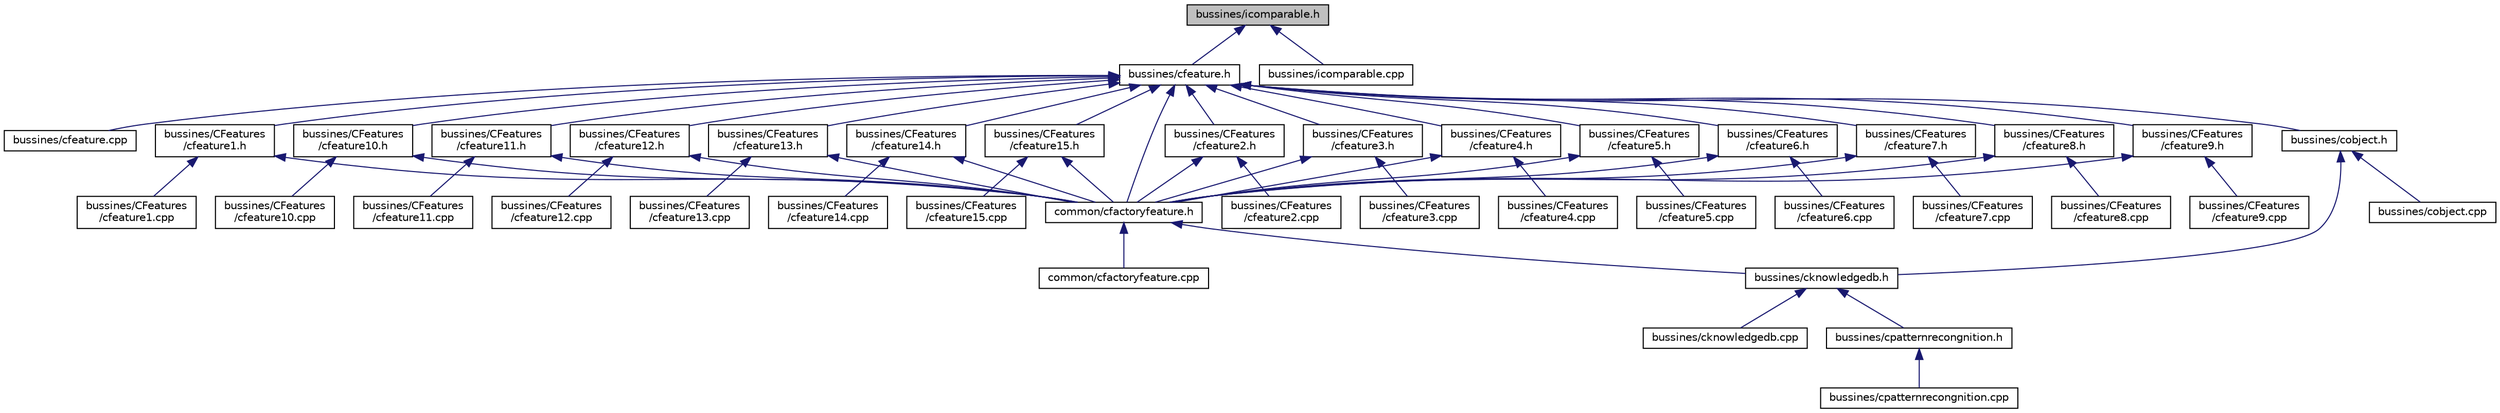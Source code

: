 digraph "bussines/icomparable.h"
{
  edge [fontname="Helvetica",fontsize="10",labelfontname="Helvetica",labelfontsize="10"];
  node [fontname="Helvetica",fontsize="10",shape=record];
  Node1 [label="bussines/icomparable.h",height=0.2,width=0.4,color="black", fillcolor="grey75", style="filled" fontcolor="black"];
  Node1 -> Node2 [dir="back",color="midnightblue",fontsize="10",style="solid"];
  Node2 [label="bussines/cfeature.h",height=0.2,width=0.4,color="black", fillcolor="white", style="filled",URL="$cfeature_8h.html"];
  Node2 -> Node3 [dir="back",color="midnightblue",fontsize="10",style="solid"];
  Node3 [label="bussines/cfeature.cpp",height=0.2,width=0.4,color="black", fillcolor="white", style="filled",URL="$cfeature_8cpp.html"];
  Node2 -> Node4 [dir="back",color="midnightblue",fontsize="10",style="solid"];
  Node4 [label="bussines/CFeatures\l/cfeature1.h",height=0.2,width=0.4,color="black", fillcolor="white", style="filled",URL="$cfeature1_8h.html"];
  Node4 -> Node5 [dir="back",color="midnightblue",fontsize="10",style="solid"];
  Node5 [label="bussines/CFeatures\l/cfeature1.cpp",height=0.2,width=0.4,color="black", fillcolor="white", style="filled",URL="$cfeature1_8cpp.html"];
  Node4 -> Node6 [dir="back",color="midnightblue",fontsize="10",style="solid"];
  Node6 [label="common/cfactoryfeature.h",height=0.2,width=0.4,color="black", fillcolor="white", style="filled",URL="$cfactoryfeature_8h.html"];
  Node6 -> Node7 [dir="back",color="midnightblue",fontsize="10",style="solid"];
  Node7 [label="bussines/cknowledgedb.h",height=0.2,width=0.4,color="black", fillcolor="white", style="filled",URL="$cknowledgedb_8h.html"];
  Node7 -> Node8 [dir="back",color="midnightblue",fontsize="10",style="solid"];
  Node8 [label="bussines/cknowledgedb.cpp",height=0.2,width=0.4,color="black", fillcolor="white", style="filled",URL="$cknowledgedb_8cpp.html"];
  Node7 -> Node9 [dir="back",color="midnightblue",fontsize="10",style="solid"];
  Node9 [label="bussines/cpatternrecongnition.h",height=0.2,width=0.4,color="black", fillcolor="white", style="filled",URL="$cpatternrecongnition_8h.html"];
  Node9 -> Node10 [dir="back",color="midnightblue",fontsize="10",style="solid"];
  Node10 [label="bussines/cpatternrecongnition.cpp",height=0.2,width=0.4,color="black", fillcolor="white", style="filled",URL="$cpatternrecongnition_8cpp.html"];
  Node6 -> Node11 [dir="back",color="midnightblue",fontsize="10",style="solid"];
  Node11 [label="common/cfactoryfeature.cpp",height=0.2,width=0.4,color="black", fillcolor="white", style="filled",URL="$cfactoryfeature_8cpp.html"];
  Node2 -> Node12 [dir="back",color="midnightblue",fontsize="10",style="solid"];
  Node12 [label="bussines/CFeatures\l/cfeature10.h",height=0.2,width=0.4,color="black", fillcolor="white", style="filled",URL="$cfeature10_8h.html"];
  Node12 -> Node13 [dir="back",color="midnightblue",fontsize="10",style="solid"];
  Node13 [label="bussines/CFeatures\l/cfeature10.cpp",height=0.2,width=0.4,color="black", fillcolor="white", style="filled",URL="$cfeature10_8cpp.html"];
  Node12 -> Node6 [dir="back",color="midnightblue",fontsize="10",style="solid"];
  Node2 -> Node14 [dir="back",color="midnightblue",fontsize="10",style="solid"];
  Node14 [label="bussines/CFeatures\l/cfeature11.h",height=0.2,width=0.4,color="black", fillcolor="white", style="filled",URL="$cfeature11_8h.html"];
  Node14 -> Node15 [dir="back",color="midnightblue",fontsize="10",style="solid"];
  Node15 [label="bussines/CFeatures\l/cfeature11.cpp",height=0.2,width=0.4,color="black", fillcolor="white", style="filled",URL="$cfeature11_8cpp.html"];
  Node14 -> Node6 [dir="back",color="midnightblue",fontsize="10",style="solid"];
  Node2 -> Node16 [dir="back",color="midnightblue",fontsize="10",style="solid"];
  Node16 [label="bussines/CFeatures\l/cfeature12.h",height=0.2,width=0.4,color="black", fillcolor="white", style="filled",URL="$cfeature12_8h.html"];
  Node16 -> Node17 [dir="back",color="midnightblue",fontsize="10",style="solid"];
  Node17 [label="bussines/CFeatures\l/cfeature12.cpp",height=0.2,width=0.4,color="black", fillcolor="white", style="filled",URL="$cfeature12_8cpp.html"];
  Node16 -> Node6 [dir="back",color="midnightblue",fontsize="10",style="solid"];
  Node2 -> Node18 [dir="back",color="midnightblue",fontsize="10",style="solid"];
  Node18 [label="bussines/CFeatures\l/cfeature13.h",height=0.2,width=0.4,color="black", fillcolor="white", style="filled",URL="$cfeature13_8h.html"];
  Node18 -> Node19 [dir="back",color="midnightblue",fontsize="10",style="solid"];
  Node19 [label="bussines/CFeatures\l/cfeature13.cpp",height=0.2,width=0.4,color="black", fillcolor="white", style="filled",URL="$cfeature13_8cpp.html"];
  Node18 -> Node6 [dir="back",color="midnightblue",fontsize="10",style="solid"];
  Node2 -> Node20 [dir="back",color="midnightblue",fontsize="10",style="solid"];
  Node20 [label="bussines/CFeatures\l/cfeature14.h",height=0.2,width=0.4,color="black", fillcolor="white", style="filled",URL="$cfeature14_8h.html"];
  Node20 -> Node21 [dir="back",color="midnightblue",fontsize="10",style="solid"];
  Node21 [label="bussines/CFeatures\l/cfeature14.cpp",height=0.2,width=0.4,color="black", fillcolor="white", style="filled",URL="$cfeature14_8cpp.html"];
  Node20 -> Node6 [dir="back",color="midnightblue",fontsize="10",style="solid"];
  Node2 -> Node22 [dir="back",color="midnightblue",fontsize="10",style="solid"];
  Node22 [label="bussines/CFeatures\l/cfeature15.h",height=0.2,width=0.4,color="black", fillcolor="white", style="filled",URL="$cfeature15_8h.html"];
  Node22 -> Node23 [dir="back",color="midnightblue",fontsize="10",style="solid"];
  Node23 [label="bussines/CFeatures\l/cfeature15.cpp",height=0.2,width=0.4,color="black", fillcolor="white", style="filled",URL="$cfeature15_8cpp.html"];
  Node22 -> Node6 [dir="back",color="midnightblue",fontsize="10",style="solid"];
  Node2 -> Node24 [dir="back",color="midnightblue",fontsize="10",style="solid"];
  Node24 [label="bussines/CFeatures\l/cfeature2.h",height=0.2,width=0.4,color="black", fillcolor="white", style="filled",URL="$cfeature2_8h.html"];
  Node24 -> Node25 [dir="back",color="midnightblue",fontsize="10",style="solid"];
  Node25 [label="bussines/CFeatures\l/cfeature2.cpp",height=0.2,width=0.4,color="black", fillcolor="white", style="filled",URL="$cfeature2_8cpp.html"];
  Node24 -> Node6 [dir="back",color="midnightblue",fontsize="10",style="solid"];
  Node2 -> Node26 [dir="back",color="midnightblue",fontsize="10",style="solid"];
  Node26 [label="bussines/CFeatures\l/cfeature3.h",height=0.2,width=0.4,color="black", fillcolor="white", style="filled",URL="$cfeature3_8h.html"];
  Node26 -> Node27 [dir="back",color="midnightblue",fontsize="10",style="solid"];
  Node27 [label="bussines/CFeatures\l/cfeature3.cpp",height=0.2,width=0.4,color="black", fillcolor="white", style="filled",URL="$cfeature3_8cpp.html"];
  Node26 -> Node6 [dir="back",color="midnightblue",fontsize="10",style="solid"];
  Node2 -> Node28 [dir="back",color="midnightblue",fontsize="10",style="solid"];
  Node28 [label="bussines/CFeatures\l/cfeature4.h",height=0.2,width=0.4,color="black", fillcolor="white", style="filled",URL="$cfeature4_8h.html"];
  Node28 -> Node29 [dir="back",color="midnightblue",fontsize="10",style="solid"];
  Node29 [label="bussines/CFeatures\l/cfeature4.cpp",height=0.2,width=0.4,color="black", fillcolor="white", style="filled",URL="$cfeature4_8cpp.html"];
  Node28 -> Node6 [dir="back",color="midnightblue",fontsize="10",style="solid"];
  Node2 -> Node30 [dir="back",color="midnightblue",fontsize="10",style="solid"];
  Node30 [label="bussines/CFeatures\l/cfeature5.h",height=0.2,width=0.4,color="black", fillcolor="white", style="filled",URL="$cfeature5_8h.html"];
  Node30 -> Node31 [dir="back",color="midnightblue",fontsize="10",style="solid"];
  Node31 [label="bussines/CFeatures\l/cfeature5.cpp",height=0.2,width=0.4,color="black", fillcolor="white", style="filled",URL="$cfeature5_8cpp.html"];
  Node30 -> Node6 [dir="back",color="midnightblue",fontsize="10",style="solid"];
  Node2 -> Node32 [dir="back",color="midnightblue",fontsize="10",style="solid"];
  Node32 [label="bussines/CFeatures\l/cfeature6.h",height=0.2,width=0.4,color="black", fillcolor="white", style="filled",URL="$cfeature6_8h.html"];
  Node32 -> Node33 [dir="back",color="midnightblue",fontsize="10",style="solid"];
  Node33 [label="bussines/CFeatures\l/cfeature6.cpp",height=0.2,width=0.4,color="black", fillcolor="white", style="filled",URL="$cfeature6_8cpp.html"];
  Node32 -> Node6 [dir="back",color="midnightblue",fontsize="10",style="solid"];
  Node2 -> Node34 [dir="back",color="midnightblue",fontsize="10",style="solid"];
  Node34 [label="bussines/CFeatures\l/cfeature7.h",height=0.2,width=0.4,color="black", fillcolor="white", style="filled",URL="$cfeature7_8h.html"];
  Node34 -> Node35 [dir="back",color="midnightblue",fontsize="10",style="solid"];
  Node35 [label="bussines/CFeatures\l/cfeature7.cpp",height=0.2,width=0.4,color="black", fillcolor="white", style="filled",URL="$cfeature7_8cpp.html"];
  Node34 -> Node6 [dir="back",color="midnightblue",fontsize="10",style="solid"];
  Node2 -> Node36 [dir="back",color="midnightblue",fontsize="10",style="solid"];
  Node36 [label="bussines/CFeatures\l/cfeature8.h",height=0.2,width=0.4,color="black", fillcolor="white", style="filled",URL="$cfeature8_8h.html"];
  Node36 -> Node37 [dir="back",color="midnightblue",fontsize="10",style="solid"];
  Node37 [label="bussines/CFeatures\l/cfeature8.cpp",height=0.2,width=0.4,color="black", fillcolor="white", style="filled",URL="$cfeature8_8cpp.html"];
  Node36 -> Node6 [dir="back",color="midnightblue",fontsize="10",style="solid"];
  Node2 -> Node38 [dir="back",color="midnightblue",fontsize="10",style="solid"];
  Node38 [label="bussines/CFeatures\l/cfeature9.h",height=0.2,width=0.4,color="black", fillcolor="white", style="filled",URL="$cfeature9_8h.html"];
  Node38 -> Node39 [dir="back",color="midnightblue",fontsize="10",style="solid"];
  Node39 [label="bussines/CFeatures\l/cfeature9.cpp",height=0.2,width=0.4,color="black", fillcolor="white", style="filled",URL="$cfeature9_8cpp.html"];
  Node38 -> Node6 [dir="back",color="midnightblue",fontsize="10",style="solid"];
  Node2 -> Node40 [dir="back",color="midnightblue",fontsize="10",style="solid"];
  Node40 [label="bussines/cobject.h",height=0.2,width=0.4,color="black", fillcolor="white", style="filled",URL="$cobject_8h.html"];
  Node40 -> Node7 [dir="back",color="midnightblue",fontsize="10",style="solid"];
  Node40 -> Node41 [dir="back",color="midnightblue",fontsize="10",style="solid"];
  Node41 [label="bussines/cobject.cpp",height=0.2,width=0.4,color="black", fillcolor="white", style="filled",URL="$cobject_8cpp.html"];
  Node2 -> Node6 [dir="back",color="midnightblue",fontsize="10",style="solid"];
  Node1 -> Node42 [dir="back",color="midnightblue",fontsize="10",style="solid"];
  Node42 [label="bussines/icomparable.cpp",height=0.2,width=0.4,color="black", fillcolor="white", style="filled",URL="$icomparable_8cpp.html"];
}
